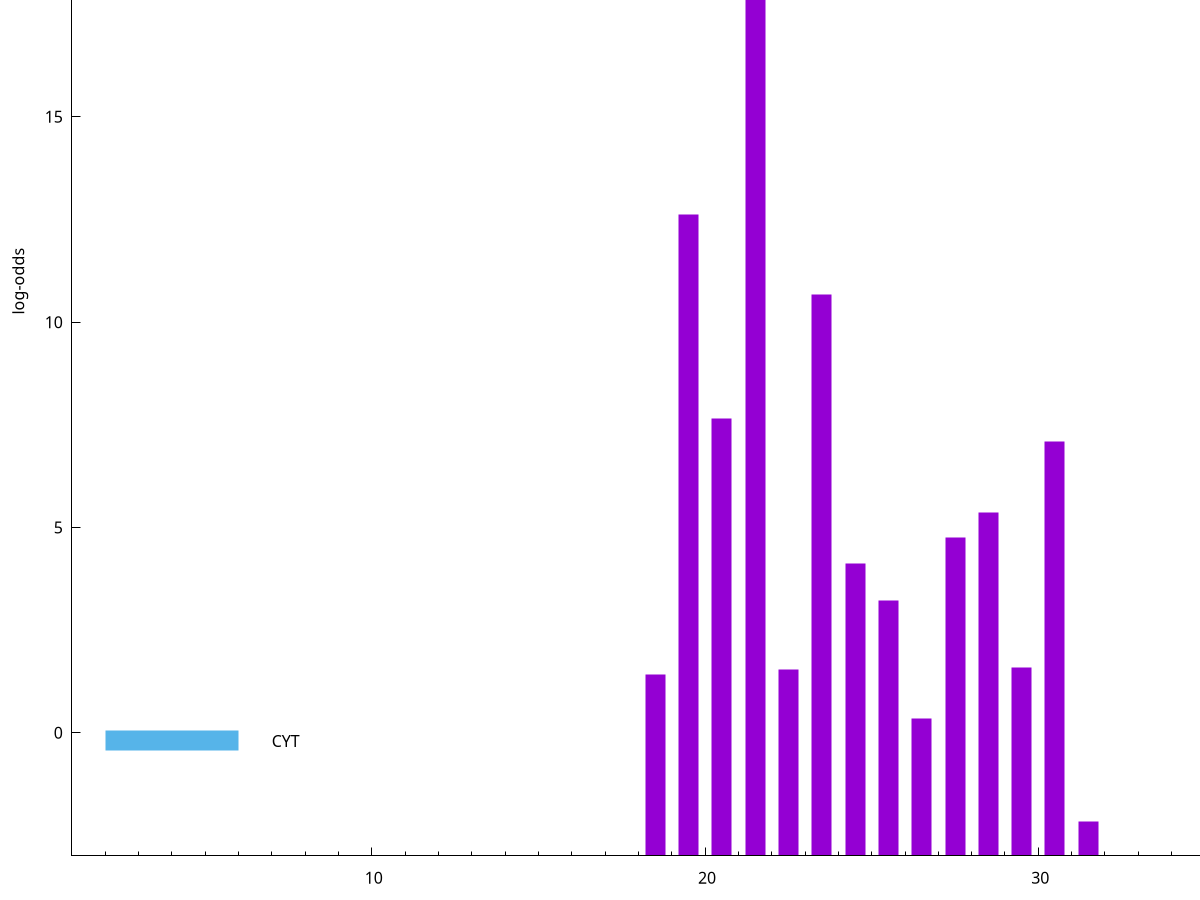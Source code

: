 set title "LipoP predictions for SRR4017849.gff"
set size 2., 1.4
set xrange [1:70] 
set mxtics 10
set yrange [-3:25]
set y2range [0:28]
set ylabel "log-odds"
set term postscript eps color solid "Helvetica" 30
set output "SRR4017849.gff226.eps"
set arrow from 2,23.474 to 6,23.474 nohead lt 1 lw 20
set label "SpI" at 7,23.474
set arrow from 2,-0.200913 to 6,-0.200913 nohead lt 3 lw 20
set label "CYT" at 7,-0.200913
set arrow from 2,23.474 to 6,23.474 nohead lt 1 lw 20
set label "SpI" at 7,23.474
# NOTE: The scores below are the log-odds scores with the threshold
# NOTE: subtracted (a hack to make gnuplot make the histogram all
# NOTE: look nice).
plot "-" axes x1y2 title "" with impulses lt 1 lw 20
21.500000 26.473000
19.500000 15.615200
23.500000 13.662100
20.500000 10.656250
30.500000 10.098100
28.500000 8.375710
27.500000 7.753140
24.500000 7.123770
25.500000 6.224000
29.500000 4.598280
22.500000 4.534310
18.500000 4.413500
26.500000 3.354069
31.500000 0.847640
e
exit
